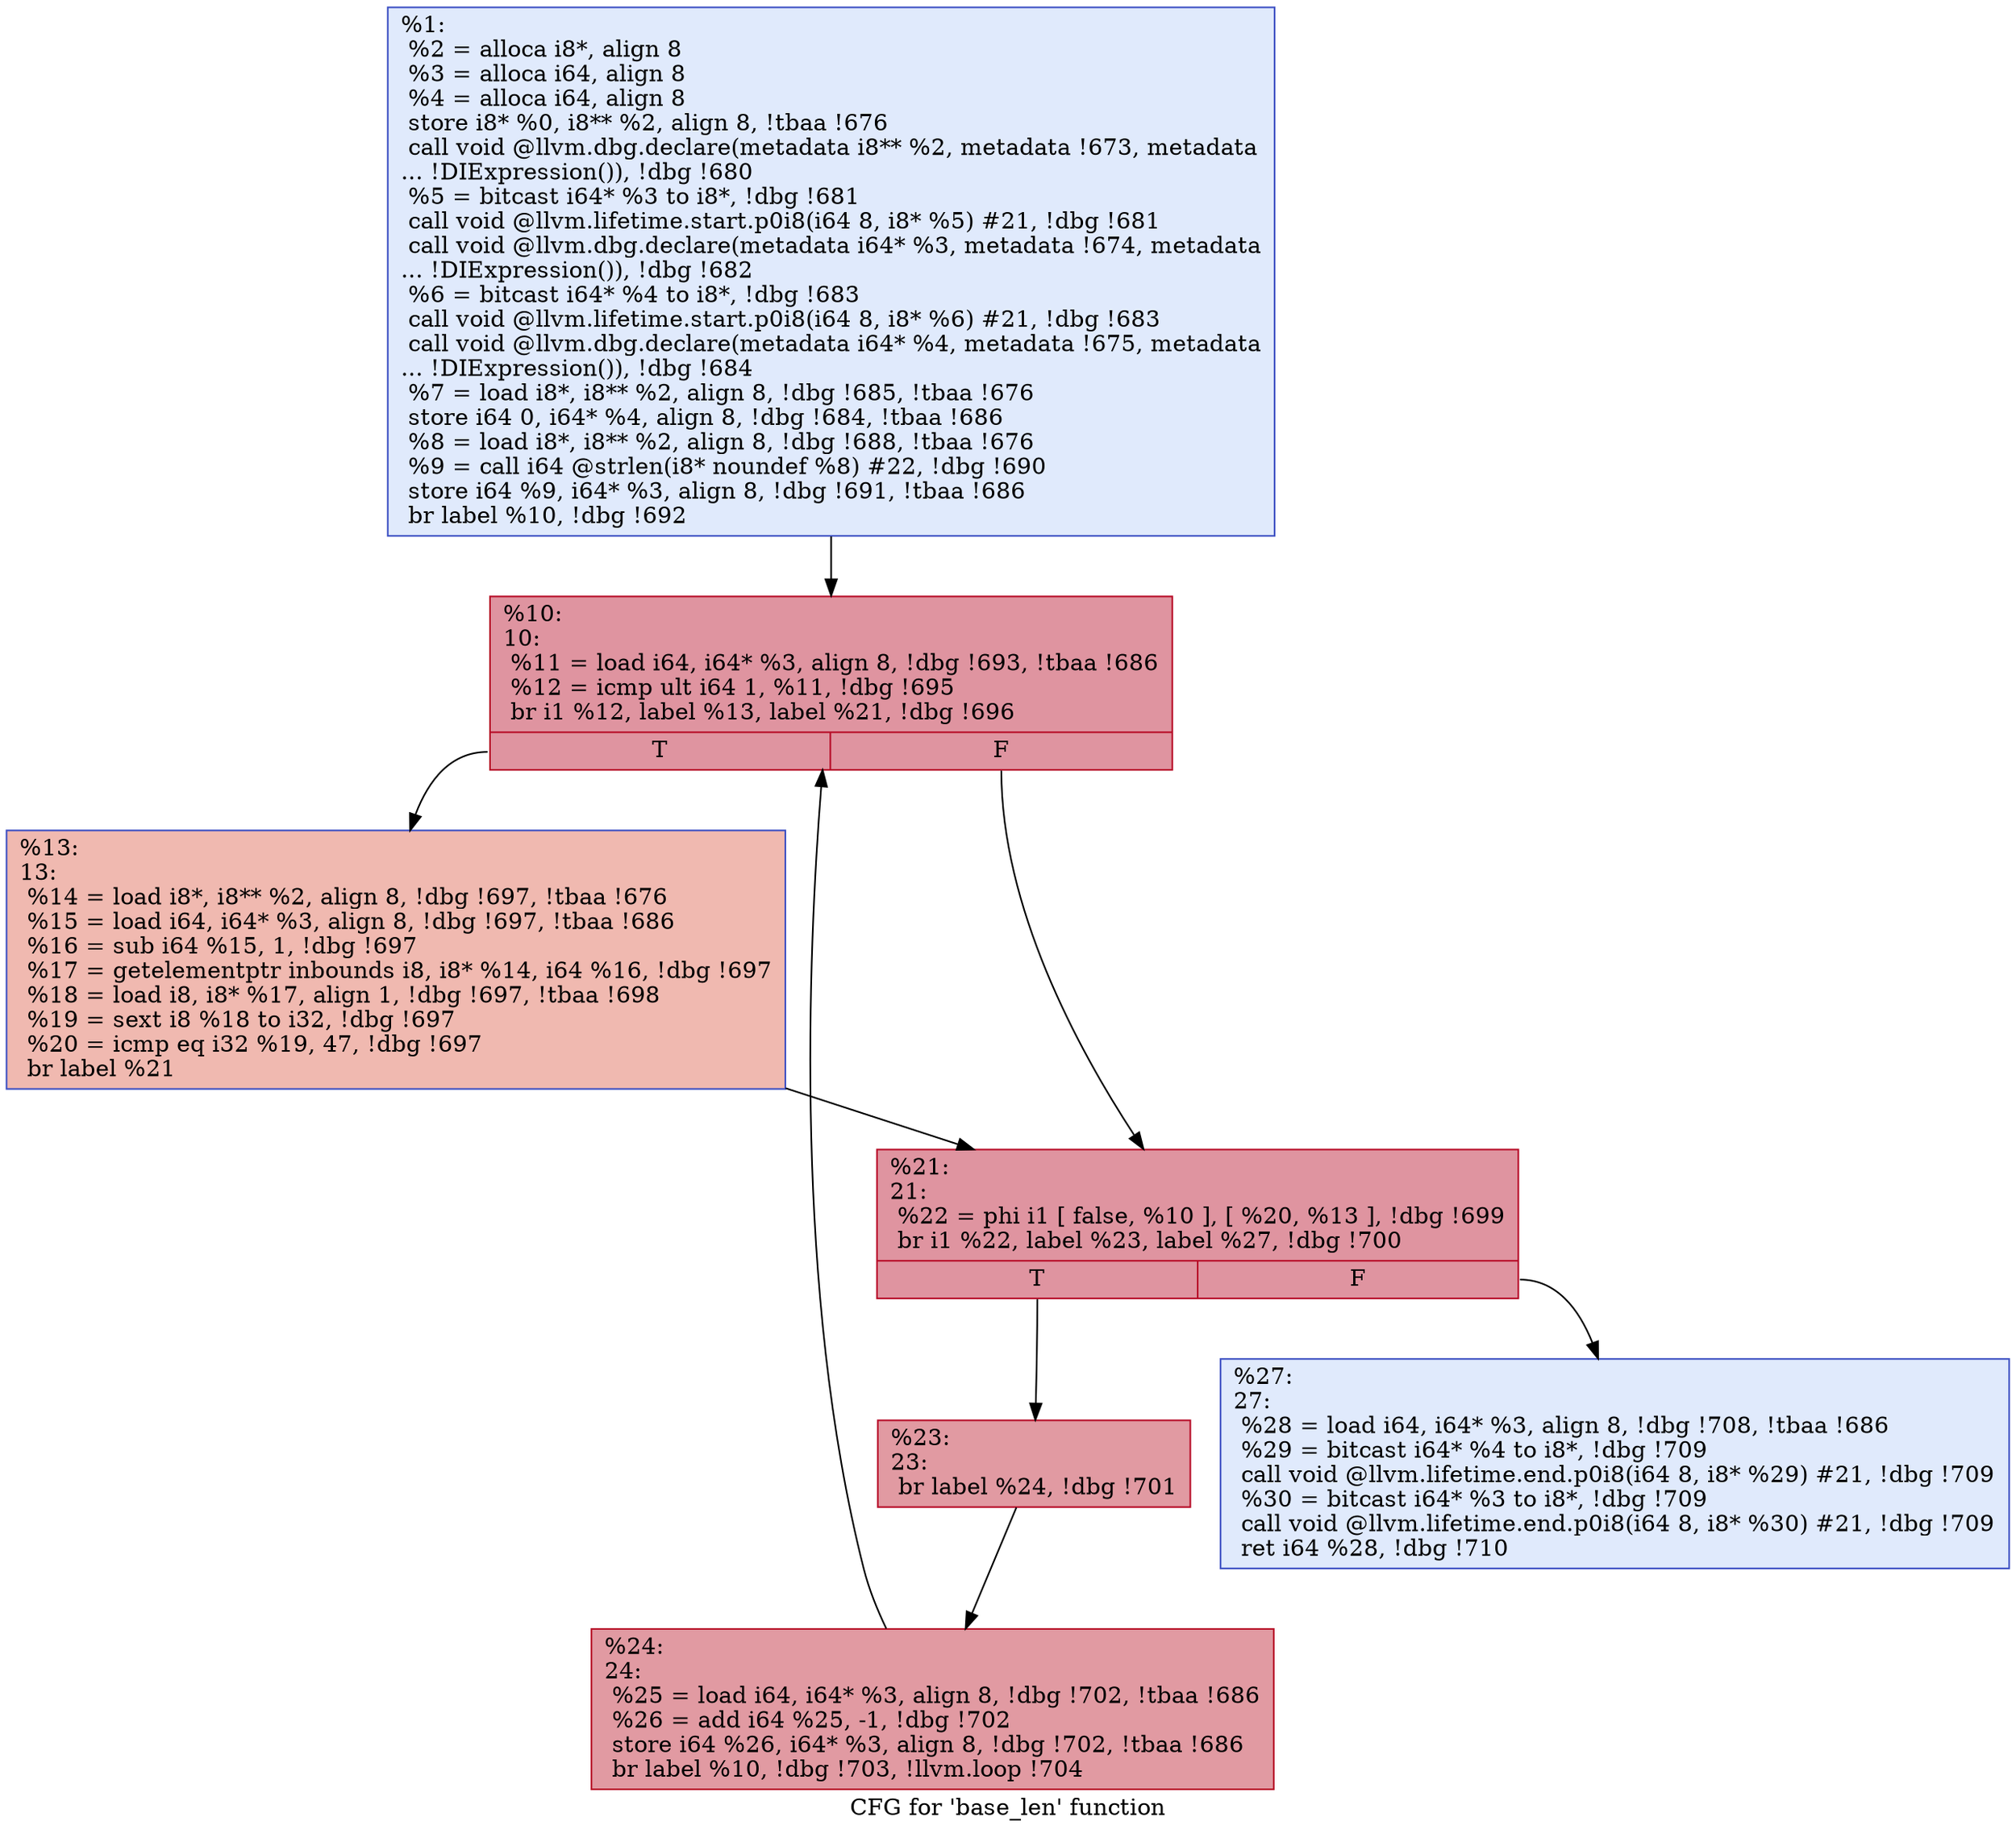 digraph "CFG for 'base_len' function" {
	label="CFG for 'base_len' function";

	Node0x9f30d0 [shape=record,color="#3d50c3ff", style=filled, fillcolor="#b9d0f970",label="{%1:\l  %2 = alloca i8*, align 8\l  %3 = alloca i64, align 8\l  %4 = alloca i64, align 8\l  store i8* %0, i8** %2, align 8, !tbaa !676\l  call void @llvm.dbg.declare(metadata i8** %2, metadata !673, metadata\l... !DIExpression()), !dbg !680\l  %5 = bitcast i64* %3 to i8*, !dbg !681\l  call void @llvm.lifetime.start.p0i8(i64 8, i8* %5) #21, !dbg !681\l  call void @llvm.dbg.declare(metadata i64* %3, metadata !674, metadata\l... !DIExpression()), !dbg !682\l  %6 = bitcast i64* %4 to i8*, !dbg !683\l  call void @llvm.lifetime.start.p0i8(i64 8, i8* %6) #21, !dbg !683\l  call void @llvm.dbg.declare(metadata i64* %4, metadata !675, metadata\l... !DIExpression()), !dbg !684\l  %7 = load i8*, i8** %2, align 8, !dbg !685, !tbaa !676\l  store i64 0, i64* %4, align 8, !dbg !684, !tbaa !686\l  %8 = load i8*, i8** %2, align 8, !dbg !688, !tbaa !676\l  %9 = call i64 @strlen(i8* noundef %8) #22, !dbg !690\l  store i64 %9, i64* %3, align 8, !dbg !691, !tbaa !686\l  br label %10, !dbg !692\l}"];
	Node0x9f30d0 -> Node0x9f62d0;
	Node0x9f62d0 [shape=record,color="#b70d28ff", style=filled, fillcolor="#b70d2870",label="{%10:\l10:                                               \l  %11 = load i64, i64* %3, align 8, !dbg !693, !tbaa !686\l  %12 = icmp ult i64 1, %11, !dbg !695\l  br i1 %12, label %13, label %21, !dbg !696\l|{<s0>T|<s1>F}}"];
	Node0x9f62d0:s0 -> Node0x9f6320;
	Node0x9f62d0:s1 -> Node0x9f6370;
	Node0x9f6320 [shape=record,color="#3d50c3ff", style=filled, fillcolor="#de614d70",label="{%13:\l13:                                               \l  %14 = load i8*, i8** %2, align 8, !dbg !697, !tbaa !676\l  %15 = load i64, i64* %3, align 8, !dbg !697, !tbaa !686\l  %16 = sub i64 %15, 1, !dbg !697\l  %17 = getelementptr inbounds i8, i8* %14, i64 %16, !dbg !697\l  %18 = load i8, i8* %17, align 1, !dbg !697, !tbaa !698\l  %19 = sext i8 %18 to i32, !dbg !697\l  %20 = icmp eq i32 %19, 47, !dbg !697\l  br label %21\l}"];
	Node0x9f6320 -> Node0x9f6370;
	Node0x9f6370 [shape=record,color="#b70d28ff", style=filled, fillcolor="#b70d2870",label="{%21:\l21:                                               \l  %22 = phi i1 [ false, %10 ], [ %20, %13 ], !dbg !699\l  br i1 %22, label %23, label %27, !dbg !700\l|{<s0>T|<s1>F}}"];
	Node0x9f6370:s0 -> Node0x9f63c0;
	Node0x9f6370:s1 -> Node0x9f6460;
	Node0x9f63c0 [shape=record,color="#b70d28ff", style=filled, fillcolor="#bb1b2c70",label="{%23:\l23:                                               \l  br label %24, !dbg !701\l}"];
	Node0x9f63c0 -> Node0x9f6410;
	Node0x9f6410 [shape=record,color="#b70d28ff", style=filled, fillcolor="#bb1b2c70",label="{%24:\l24:                                               \l  %25 = load i64, i64* %3, align 8, !dbg !702, !tbaa !686\l  %26 = add i64 %25, -1, !dbg !702\l  store i64 %26, i64* %3, align 8, !dbg !702, !tbaa !686\l  br label %10, !dbg !703, !llvm.loop !704\l}"];
	Node0x9f6410 -> Node0x9f62d0;
	Node0x9f6460 [shape=record,color="#3d50c3ff", style=filled, fillcolor="#b9d0f970",label="{%27:\l27:                                               \l  %28 = load i64, i64* %3, align 8, !dbg !708, !tbaa !686\l  %29 = bitcast i64* %4 to i8*, !dbg !709\l  call void @llvm.lifetime.end.p0i8(i64 8, i8* %29) #21, !dbg !709\l  %30 = bitcast i64* %3 to i8*, !dbg !709\l  call void @llvm.lifetime.end.p0i8(i64 8, i8* %30) #21, !dbg !709\l  ret i64 %28, !dbg !710\l}"];
}
